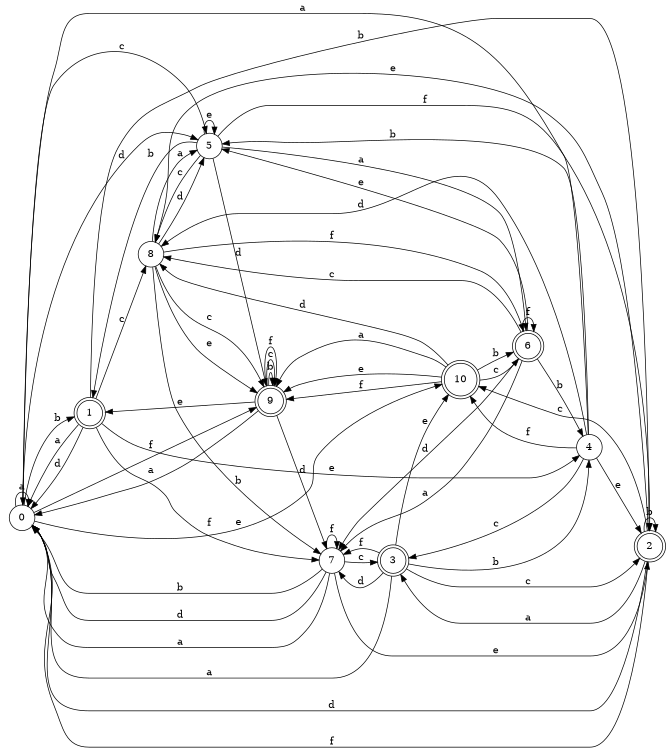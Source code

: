 digraph n9_3 {
__start0 [label="" shape="none"];

rankdir=LR;
size="8,5";

s0 [style="filled", color="black", fillcolor="white" shape="circle", label="0"];
s1 [style="rounded,filled", color="black", fillcolor="white" shape="doublecircle", label="1"];
s2 [style="rounded,filled", color="black", fillcolor="white" shape="doublecircle", label="2"];
s3 [style="rounded,filled", color="black", fillcolor="white" shape="doublecircle", label="3"];
s4 [style="filled", color="black", fillcolor="white" shape="circle", label="4"];
s5 [style="filled", color="black", fillcolor="white" shape="circle", label="5"];
s6 [style="rounded,filled", color="black", fillcolor="white" shape="doublecircle", label="6"];
s7 [style="filled", color="black", fillcolor="white" shape="circle", label="7"];
s8 [style="filled", color="black", fillcolor="white" shape="circle", label="8"];
s9 [style="rounded,filled", color="black", fillcolor="white" shape="doublecircle", label="9"];
s10 [style="rounded,filled", color="black", fillcolor="white" shape="doublecircle", label="10"];
s0 -> s0 [label="a"];
s0 -> s1 [label="b"];
s0 -> s5 [label="c"];
s0 -> s5 [label="d"];
s0 -> s10 [label="e"];
s0 -> s9 [label="f"];
s1 -> s0 [label="a"];
s1 -> s2 [label="b"];
s1 -> s8 [label="c"];
s1 -> s0 [label="d"];
s1 -> s4 [label="e"];
s1 -> s7 [label="f"];
s2 -> s3 [label="a"];
s2 -> s2 [label="b"];
s2 -> s10 [label="c"];
s2 -> s0 [label="d"];
s2 -> s8 [label="e"];
s2 -> s0 [label="f"];
s3 -> s0 [label="a"];
s3 -> s4 [label="b"];
s3 -> s2 [label="c"];
s3 -> s7 [label="d"];
s3 -> s10 [label="e"];
s3 -> s7 [label="f"];
s4 -> s0 [label="a"];
s4 -> s5 [label="b"];
s4 -> s3 [label="c"];
s4 -> s8 [label="d"];
s4 -> s2 [label="e"];
s4 -> s10 [label="f"];
s5 -> s6 [label="a"];
s5 -> s1 [label="b"];
s5 -> s8 [label="c"];
s5 -> s9 [label="d"];
s5 -> s5 [label="e"];
s5 -> s2 [label="f"];
s6 -> s7 [label="a"];
s6 -> s4 [label="b"];
s6 -> s8 [label="c"];
s6 -> s7 [label="d"];
s6 -> s5 [label="e"];
s6 -> s6 [label="f"];
s7 -> s0 [label="a"];
s7 -> s0 [label="b"];
s7 -> s3 [label="c"];
s7 -> s0 [label="d"];
s7 -> s2 [label="e"];
s7 -> s7 [label="f"];
s8 -> s5 [label="a"];
s8 -> s7 [label="b"];
s8 -> s9 [label="c"];
s8 -> s5 [label="d"];
s8 -> s9 [label="e"];
s8 -> s6 [label="f"];
s9 -> s0 [label="a"];
s9 -> s9 [label="b"];
s9 -> s9 [label="c"];
s9 -> s7 [label="d"];
s9 -> s1 [label="e"];
s9 -> s9 [label="f"];
s10 -> s9 [label="a"];
s10 -> s6 [label="b"];
s10 -> s6 [label="c"];
s10 -> s8 [label="d"];
s10 -> s9 [label="e"];
s10 -> s9 [label="f"];

}